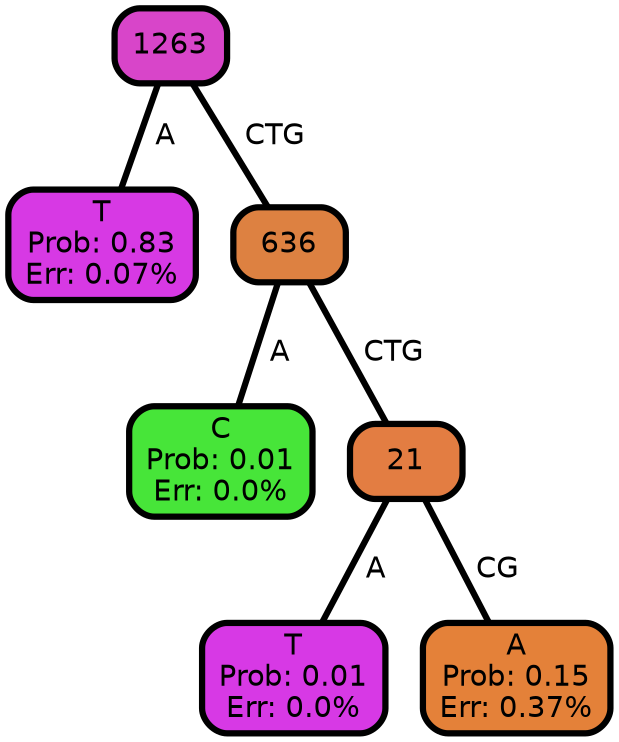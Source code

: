 graph Tree {
node [shape=box, style="filled, rounded", color="black",penwidth="3", fontname=helvetica] ;
graph [splines=straight, bgcolor=transparent, dpi=600] ;
edge [fontname=helvetica,color=black] ;
1 [label="1263", fillcolor="#d845c9",fontcolor="black"] ;
2 [label="T
Prob: 0.83
Err: 0.07%", fillcolor="#d739e4",fontcolor="black"] ;
3 [label="636", fillcolor="#dd8141",fontcolor="black"] ;
4 [label="C
Prob: 0.01
Err: 0.0%", fillcolor="#47e539",fontcolor="black"] ;
5 [label="21", fillcolor="#e37d42",fontcolor="black"] ;
6 [label="T
Prob: 0.01
Err: 0.0%", fillcolor="#d739e5",fontcolor="black"] ;
7 [label="A
Prob: 0.15
Err: 0.37%", fillcolor="#e48139",fontcolor="black"] ;
1 -- 2 [label=" A ",fontcolor=black,penwidth=3] ;
1 -- 3 [label=" CTG ",fontcolor=black,penwidth=3] ;
3 -- 4 [label=" A ",fontcolor=black,penwidth=3] ;
3 -- 5 [label=" CTG ",fontcolor=black,penwidth=3] ;
5 -- 6 [label=" A ",fontcolor=black,penwidth=3] ;
5 -- 7 [label=" CG ",fontcolor=black,penwidth=3] ;
}